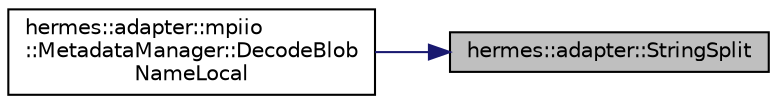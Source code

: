 digraph "hermes::adapter::StringSplit"
{
 // LATEX_PDF_SIZE
  edge [fontname="Helvetica",fontsize="10",labelfontname="Helvetica",labelfontsize="10"];
  node [fontname="Helvetica",fontsize="10",shape=record];
  rankdir="RL";
  Node1 [label="hermes::adapter::StringSplit",height=0.2,width=0.4,color="black", fillcolor="grey75", style="filled", fontcolor="black",tooltip=" "];
  Node1 -> Node2 [dir="back",color="midnightblue",fontsize="10",style="solid",fontname="Helvetica"];
  Node2 [label="hermes::adapter::mpiio\l::MetadataManager::DecodeBlob\lNameLocal",height=0.2,width=0.4,color="black", fillcolor="white", style="filled",URL="$classhermes_1_1adapter_1_1mpiio_1_1_metadata_manager.html#a71abb3ce9ed023c6ce7f554b4e929d60",tooltip=" "];
}
